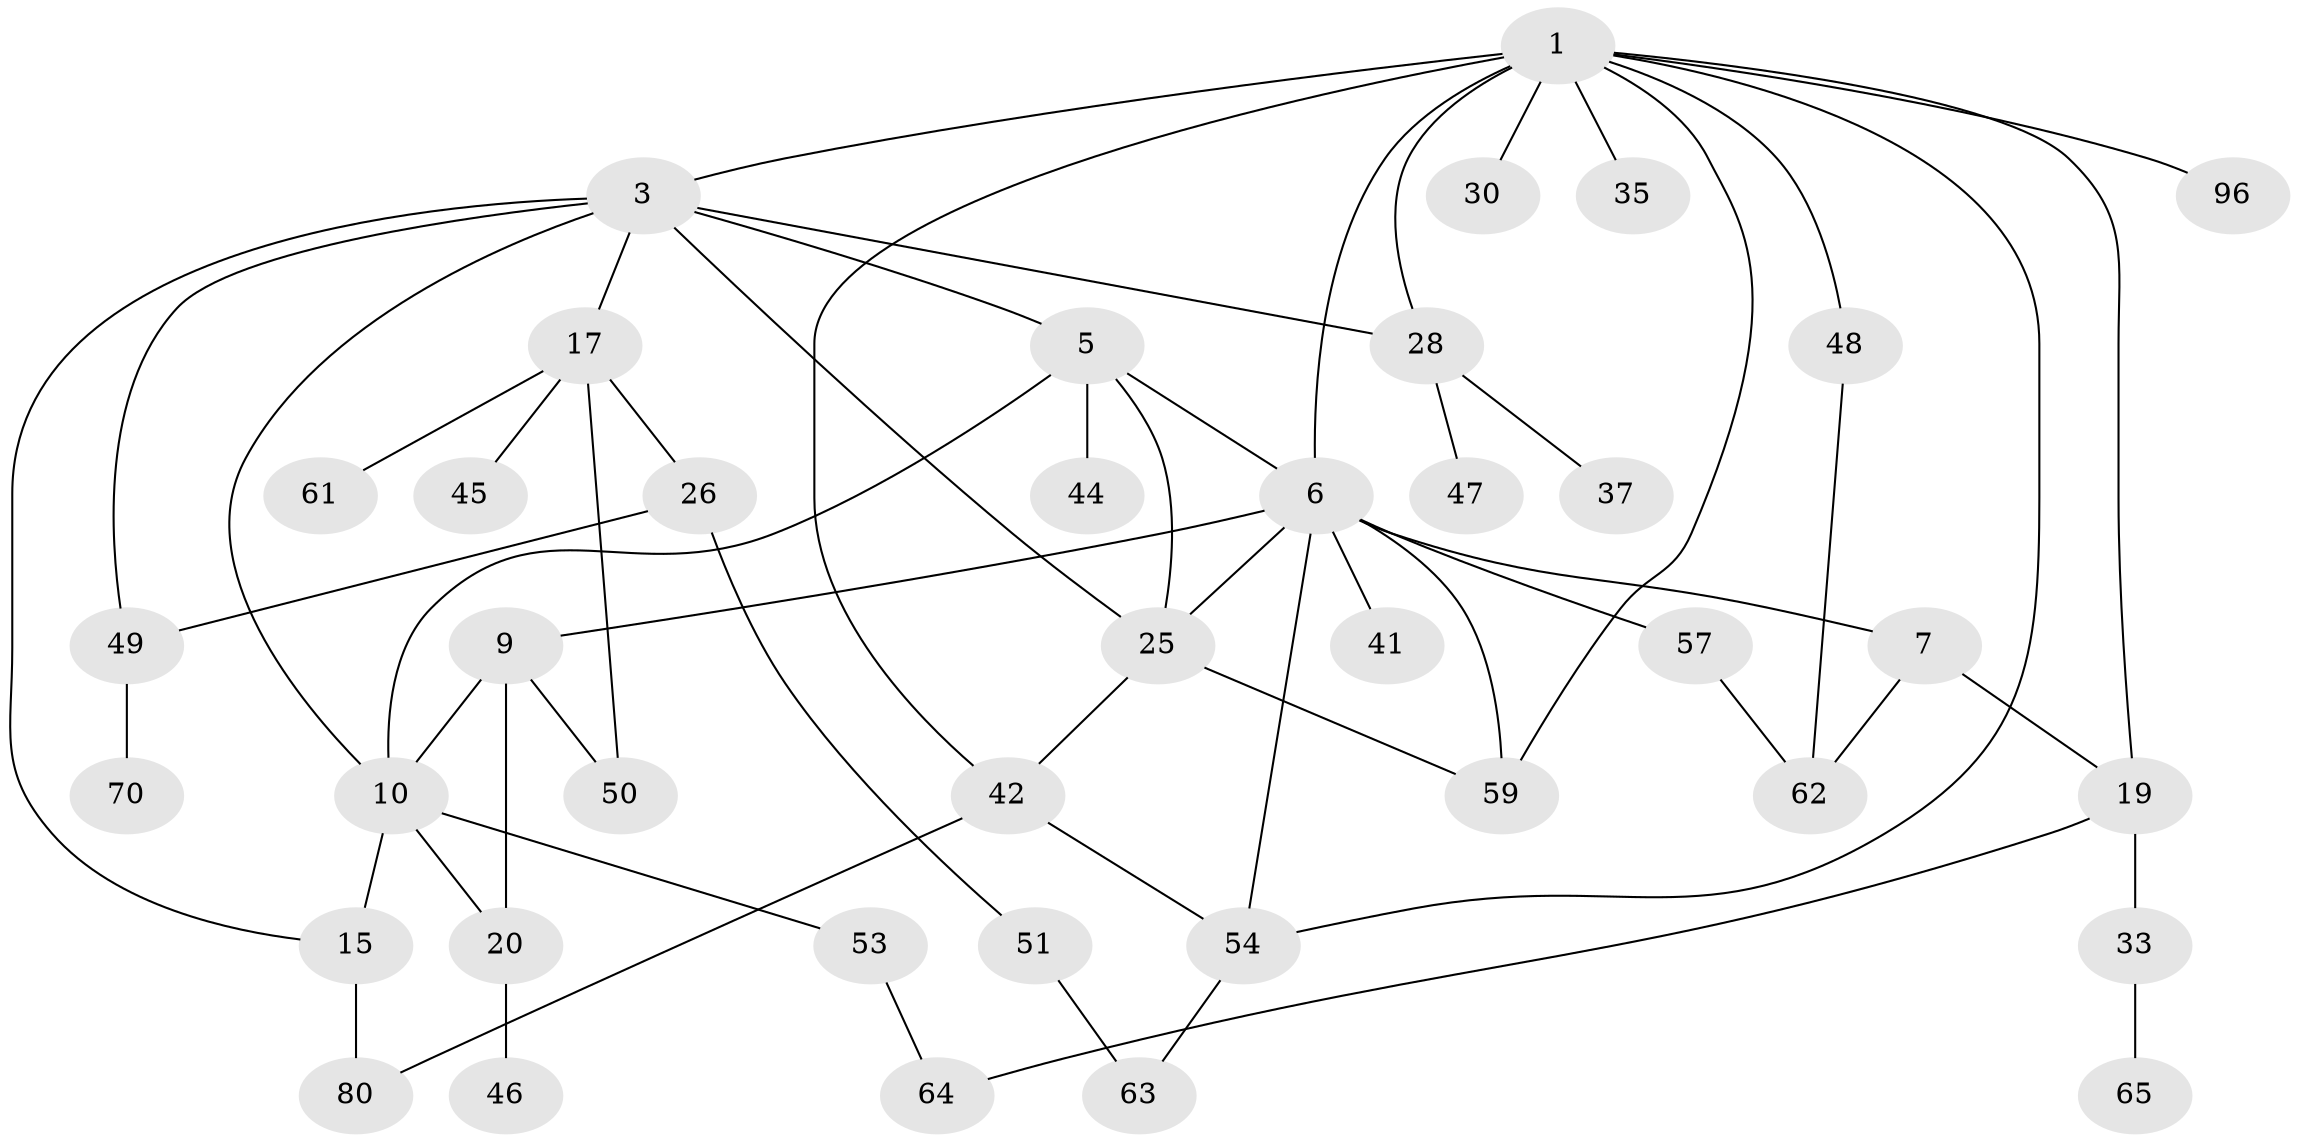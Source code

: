 // original degree distribution, {3: 0.19, 4: 0.09, 5: 0.1, 9: 0.01, 2: 0.3, 6: 0.01, 1: 0.3}
// Generated by graph-tools (version 1.1) at 2025/17/03/04/25 18:17:02]
// undirected, 40 vertices, 60 edges
graph export_dot {
graph [start="1"]
  node [color=gray90,style=filled];
  1 [super="+2+39+8"];
  3 [super="+11+52+4"];
  5 [super="+40+86+71+23"];
  6 [super="+29+12"];
  7;
  9 [super="+13"];
  10 [super="+14+73"];
  15 [super="+82+43"];
  17 [super="+24+21"];
  19 [super="+60"];
  20 [super="+32"];
  25 [super="+38+36+56"];
  26;
  28 [super="+34+31"];
  30 [super="+76"];
  33;
  35;
  37 [super="+81"];
  41;
  42 [super="+99"];
  44 [super="+87"];
  45;
  46 [super="+67"];
  47;
  48 [super="+74"];
  49;
  50 [super="+55"];
  51;
  53 [super="+83"];
  54 [super="+72+79"];
  57;
  59;
  61;
  62 [super="+98"];
  63;
  64 [super="+66"];
  65;
  70;
  80 [super="+84"];
  96;
  1 -- 3;
  1 -- 30 [weight=2];
  1 -- 96;
  1 -- 35;
  1 -- 42;
  1 -- 48;
  1 -- 19;
  1 -- 54;
  1 -- 59;
  1 -- 28;
  1 -- 6;
  3 -- 17;
  3 -- 25;
  3 -- 49;
  3 -- 5;
  3 -- 28;
  3 -- 15;
  3 -- 10;
  5 -- 6;
  5 -- 44;
  5 -- 10;
  5 -- 25;
  6 -- 7;
  6 -- 9;
  6 -- 54;
  6 -- 41;
  6 -- 59;
  6 -- 25 [weight=3];
  6 -- 57;
  7 -- 19;
  7 -- 62;
  9 -- 10;
  9 -- 50;
  9 -- 20;
  10 -- 20;
  10 -- 53;
  10 -- 15;
  15 -- 80;
  17 -- 45;
  17 -- 61;
  17 -- 26;
  17 -- 50;
  19 -- 33;
  19 -- 64;
  20 -- 46;
  25 -- 42;
  25 -- 59;
  26 -- 51;
  26 -- 49;
  28 -- 47;
  28 -- 37;
  33 -- 65;
  42 -- 80;
  42 -- 54;
  48 -- 62;
  49 -- 70;
  51 -- 63;
  53 -- 64;
  54 -- 63;
  57 -- 62;
}
